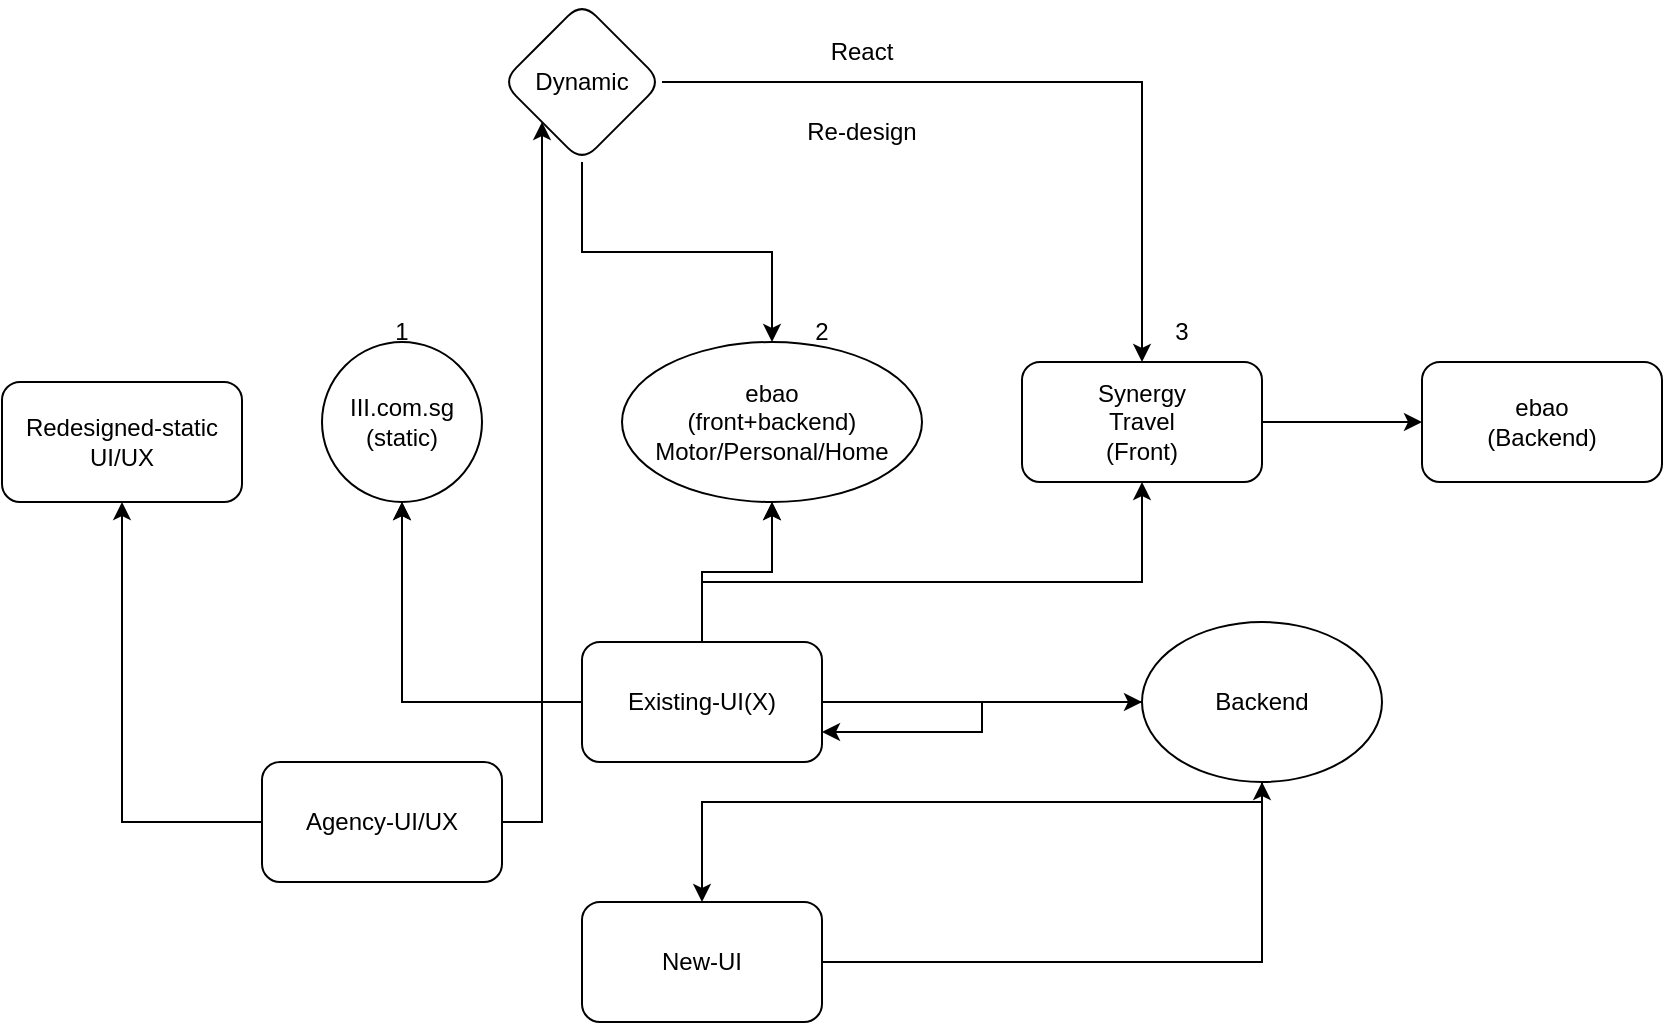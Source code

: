 <mxfile version="23.1.2" type="github">
  <diagram name="Page-1" id="T6i9w9TfARhypOOavG94">
    <mxGraphModel dx="1768" dy="1462" grid="1" gridSize="10" guides="1" tooltips="1" connect="1" arrows="1" fold="1" page="1" pageScale="1" pageWidth="850" pageHeight="1100" math="0" shadow="0">
      <root>
        <mxCell id="0" />
        <mxCell id="1" parent="0" />
        <mxCell id="Q-lzj5xL4Q_ayezyyeWe-3" style="edgeStyle=orthogonalEdgeStyle;rounded=0;orthogonalLoop=1;jettySize=auto;html=1;entryX=0;entryY=0.5;entryDx=0;entryDy=0;" edge="1" parent="1" source="Q-lzj5xL4Q_ayezyyeWe-1" target="Q-lzj5xL4Q_ayezyyeWe-2">
          <mxGeometry relative="1" as="geometry" />
        </mxCell>
        <mxCell id="Q-lzj5xL4Q_ayezyyeWe-11" value="" style="edgeStyle=orthogonalEdgeStyle;rounded=0;orthogonalLoop=1;jettySize=auto;html=1;" edge="1" parent="1" source="Q-lzj5xL4Q_ayezyyeWe-1" target="Q-lzj5xL4Q_ayezyyeWe-10">
          <mxGeometry relative="1" as="geometry" />
        </mxCell>
        <mxCell id="Q-lzj5xL4Q_ayezyyeWe-12" value="" style="edgeStyle=orthogonalEdgeStyle;rounded=0;orthogonalLoop=1;jettySize=auto;html=1;" edge="1" parent="1" source="Q-lzj5xL4Q_ayezyyeWe-1" target="Q-lzj5xL4Q_ayezyyeWe-10">
          <mxGeometry relative="1" as="geometry" />
        </mxCell>
        <mxCell id="Q-lzj5xL4Q_ayezyyeWe-14" value="" style="edgeStyle=orthogonalEdgeStyle;rounded=0;orthogonalLoop=1;jettySize=auto;html=1;" edge="1" parent="1" source="Q-lzj5xL4Q_ayezyyeWe-1" target="Q-lzj5xL4Q_ayezyyeWe-13">
          <mxGeometry relative="1" as="geometry" />
        </mxCell>
        <mxCell id="Q-lzj5xL4Q_ayezyyeWe-20" value="" style="edgeStyle=orthogonalEdgeStyle;rounded=0;orthogonalLoop=1;jettySize=auto;html=1;" edge="1" parent="1" source="Q-lzj5xL4Q_ayezyyeWe-1" target="Q-lzj5xL4Q_ayezyyeWe-13">
          <mxGeometry relative="1" as="geometry" />
        </mxCell>
        <mxCell id="Q-lzj5xL4Q_ayezyyeWe-22" value="" style="edgeStyle=orthogonalEdgeStyle;rounded=0;orthogonalLoop=1;jettySize=auto;html=1;" edge="1" parent="1" source="Q-lzj5xL4Q_ayezyyeWe-1" target="Q-lzj5xL4Q_ayezyyeWe-21">
          <mxGeometry relative="1" as="geometry">
            <Array as="points">
              <mxPoint x="240" y="120" />
              <mxPoint x="460" y="120" />
            </Array>
          </mxGeometry>
        </mxCell>
        <mxCell id="Q-lzj5xL4Q_ayezyyeWe-1" value="Existing-UI(X)" style="rounded=1;whiteSpace=wrap;html=1;" vertex="1" parent="1">
          <mxGeometry x="180" y="150" width="120" height="60" as="geometry" />
        </mxCell>
        <mxCell id="Q-lzj5xL4Q_ayezyyeWe-4" style="edgeStyle=orthogonalEdgeStyle;rounded=0;orthogonalLoop=1;jettySize=auto;html=1;entryX=1;entryY=0.75;entryDx=0;entryDy=0;" edge="1" parent="1" source="Q-lzj5xL4Q_ayezyyeWe-2" target="Q-lzj5xL4Q_ayezyyeWe-1">
          <mxGeometry relative="1" as="geometry" />
        </mxCell>
        <mxCell id="Q-lzj5xL4Q_ayezyyeWe-9" style="edgeStyle=orthogonalEdgeStyle;rounded=0;orthogonalLoop=1;jettySize=auto;html=1;entryX=0.5;entryY=0;entryDx=0;entryDy=0;" edge="1" parent="1" source="Q-lzj5xL4Q_ayezyyeWe-2" target="Q-lzj5xL4Q_ayezyyeWe-6">
          <mxGeometry relative="1" as="geometry">
            <Array as="points">
              <mxPoint x="520" y="230" />
              <mxPoint x="240" y="230" />
            </Array>
          </mxGeometry>
        </mxCell>
        <mxCell id="Q-lzj5xL4Q_ayezyyeWe-2" value="Backend" style="ellipse;whiteSpace=wrap;html=1;" vertex="1" parent="1">
          <mxGeometry x="460" y="140" width="120" height="80" as="geometry" />
        </mxCell>
        <mxCell id="Q-lzj5xL4Q_ayezyyeWe-16" value="" style="edgeStyle=orthogonalEdgeStyle;rounded=0;orthogonalLoop=1;jettySize=auto;html=1;" edge="1" parent="1" source="Q-lzj5xL4Q_ayezyyeWe-5" target="Q-lzj5xL4Q_ayezyyeWe-15">
          <mxGeometry relative="1" as="geometry" />
        </mxCell>
        <mxCell id="Q-lzj5xL4Q_ayezyyeWe-19" value="" style="edgeStyle=orthogonalEdgeStyle;rounded=0;orthogonalLoop=1;jettySize=auto;html=1;" edge="1" parent="1" source="Q-lzj5xL4Q_ayezyyeWe-5" target="Q-lzj5xL4Q_ayezyyeWe-18">
          <mxGeometry relative="1" as="geometry">
            <Array as="points">
              <mxPoint x="160" y="240" />
            </Array>
          </mxGeometry>
        </mxCell>
        <mxCell id="Q-lzj5xL4Q_ayezyyeWe-5" value="Agency-UI/UX" style="rounded=1;whiteSpace=wrap;html=1;" vertex="1" parent="1">
          <mxGeometry x="20" y="210" width="120" height="60" as="geometry" />
        </mxCell>
        <mxCell id="Q-lzj5xL4Q_ayezyyeWe-7" style="edgeStyle=orthogonalEdgeStyle;rounded=0;orthogonalLoop=1;jettySize=auto;html=1;entryX=0.5;entryY=1;entryDx=0;entryDy=0;" edge="1" parent="1" source="Q-lzj5xL4Q_ayezyyeWe-6" target="Q-lzj5xL4Q_ayezyyeWe-2">
          <mxGeometry relative="1" as="geometry" />
        </mxCell>
        <mxCell id="Q-lzj5xL4Q_ayezyyeWe-6" value="New-UI" style="rounded=1;whiteSpace=wrap;html=1;" vertex="1" parent="1">
          <mxGeometry x="180" y="280" width="120" height="60" as="geometry" />
        </mxCell>
        <mxCell id="Q-lzj5xL4Q_ayezyyeWe-10" value="III.com.sg&lt;br&gt;(static)" style="ellipse;whiteSpace=wrap;html=1;rounded=1;" vertex="1" parent="1">
          <mxGeometry x="50" width="80" height="80" as="geometry" />
        </mxCell>
        <mxCell id="Q-lzj5xL4Q_ayezyyeWe-13" value="ebao&lt;br&gt;(front+backend)&lt;br&gt;Motor/Personal/Home" style="ellipse;whiteSpace=wrap;html=1;rounded=1;" vertex="1" parent="1">
          <mxGeometry x="200" width="150" height="80" as="geometry" />
        </mxCell>
        <mxCell id="Q-lzj5xL4Q_ayezyyeWe-15" value="Redesigned-static UI/UX" style="whiteSpace=wrap;html=1;rounded=1;" vertex="1" parent="1">
          <mxGeometry x="-110" y="20" width="120" height="60" as="geometry" />
        </mxCell>
        <mxCell id="Q-lzj5xL4Q_ayezyyeWe-25" style="edgeStyle=orthogonalEdgeStyle;rounded=0;orthogonalLoop=1;jettySize=auto;html=1;entryX=0.5;entryY=0;entryDx=0;entryDy=0;" edge="1" parent="1" source="Q-lzj5xL4Q_ayezyyeWe-18" target="Q-lzj5xL4Q_ayezyyeWe-21">
          <mxGeometry relative="1" as="geometry" />
        </mxCell>
        <mxCell id="Q-lzj5xL4Q_ayezyyeWe-28" style="edgeStyle=orthogonalEdgeStyle;rounded=0;orthogonalLoop=1;jettySize=auto;html=1;entryX=0.5;entryY=0;entryDx=0;entryDy=0;" edge="1" parent="1" source="Q-lzj5xL4Q_ayezyyeWe-18" target="Q-lzj5xL4Q_ayezyyeWe-13">
          <mxGeometry relative="1" as="geometry" />
        </mxCell>
        <mxCell id="Q-lzj5xL4Q_ayezyyeWe-18" value="Dynamic" style="rhombus;whiteSpace=wrap;html=1;rounded=1;" vertex="1" parent="1">
          <mxGeometry x="140" y="-170" width="80" height="80" as="geometry" />
        </mxCell>
        <mxCell id="Q-lzj5xL4Q_ayezyyeWe-24" value="" style="edgeStyle=orthogonalEdgeStyle;rounded=0;orthogonalLoop=1;jettySize=auto;html=1;" edge="1" parent="1" source="Q-lzj5xL4Q_ayezyyeWe-21" target="Q-lzj5xL4Q_ayezyyeWe-23">
          <mxGeometry relative="1" as="geometry" />
        </mxCell>
        <mxCell id="Q-lzj5xL4Q_ayezyyeWe-21" value="Synergy&lt;br&gt;Travel&lt;br&gt;(Front)" style="whiteSpace=wrap;html=1;rounded=1;" vertex="1" parent="1">
          <mxGeometry x="400" y="10" width="120" height="60" as="geometry" />
        </mxCell>
        <mxCell id="Q-lzj5xL4Q_ayezyyeWe-23" value="ebao&lt;br&gt;(Backend)" style="whiteSpace=wrap;html=1;rounded=1;" vertex="1" parent="1">
          <mxGeometry x="600" y="10" width="120" height="60" as="geometry" />
        </mxCell>
        <mxCell id="Q-lzj5xL4Q_ayezyyeWe-26" value="React" style="text;html=1;strokeColor=none;fillColor=none;align=center;verticalAlign=middle;whiteSpace=wrap;rounded=0;" vertex="1" parent="1">
          <mxGeometry x="290" y="-160" width="60" height="30" as="geometry" />
        </mxCell>
        <mxCell id="Q-lzj5xL4Q_ayezyyeWe-27" value="Re-design" style="text;html=1;strokeColor=none;fillColor=none;align=center;verticalAlign=middle;whiteSpace=wrap;rounded=0;" vertex="1" parent="1">
          <mxGeometry x="290" y="-120" width="60" height="30" as="geometry" />
        </mxCell>
        <mxCell id="Q-lzj5xL4Q_ayezyyeWe-29" value="1" style="text;html=1;strokeColor=none;fillColor=none;align=center;verticalAlign=middle;whiteSpace=wrap;rounded=0;" vertex="1" parent="1">
          <mxGeometry x="60" y="-20" width="60" height="30" as="geometry" />
        </mxCell>
        <mxCell id="Q-lzj5xL4Q_ayezyyeWe-30" value="2" style="text;html=1;strokeColor=none;fillColor=none;align=center;verticalAlign=middle;whiteSpace=wrap;rounded=0;" vertex="1" parent="1">
          <mxGeometry x="270" y="-20" width="60" height="30" as="geometry" />
        </mxCell>
        <mxCell id="Q-lzj5xL4Q_ayezyyeWe-31" value="3" style="text;html=1;strokeColor=none;fillColor=none;align=center;verticalAlign=middle;whiteSpace=wrap;rounded=0;" vertex="1" parent="1">
          <mxGeometry x="450" y="-20" width="60" height="30" as="geometry" />
        </mxCell>
      </root>
    </mxGraphModel>
  </diagram>
</mxfile>
